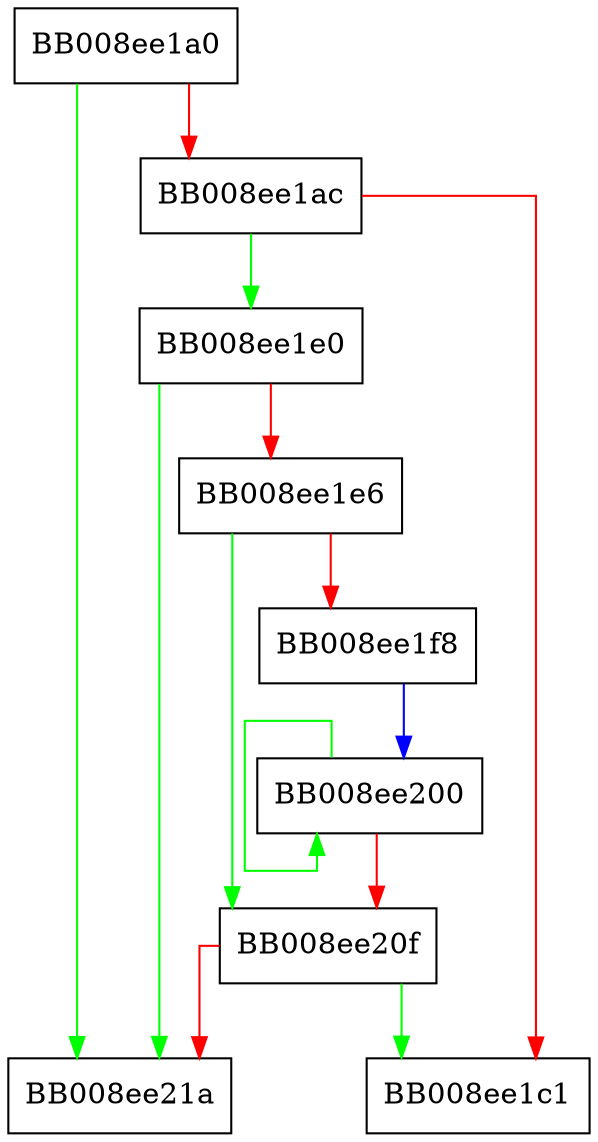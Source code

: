 digraph _dl_tls_get_addr_soft {
  node [shape="box"];
  graph [splines=ortho];
  BB008ee1a0 -> BB008ee21a [color="green"];
  BB008ee1a0 -> BB008ee1ac [color="red"];
  BB008ee1ac -> BB008ee1e0 [color="green"];
  BB008ee1ac -> BB008ee1c1 [color="red"];
  BB008ee1e0 -> BB008ee21a [color="green"];
  BB008ee1e0 -> BB008ee1e6 [color="red"];
  BB008ee1e6 -> BB008ee20f [color="green"];
  BB008ee1e6 -> BB008ee1f8 [color="red"];
  BB008ee1f8 -> BB008ee200 [color="blue"];
  BB008ee200 -> BB008ee200 [color="green"];
  BB008ee200 -> BB008ee20f [color="red"];
  BB008ee20f -> BB008ee1c1 [color="green"];
  BB008ee20f -> BB008ee21a [color="red"];
}